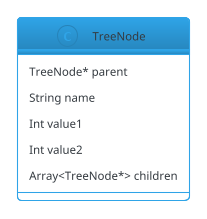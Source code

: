 @startuml
!theme cerulean-outline
class TreeNode {
  TreeNode* parent
  String name
  Int value1
  Int value2
  Array<TreeNode*> children
}
@enduml
